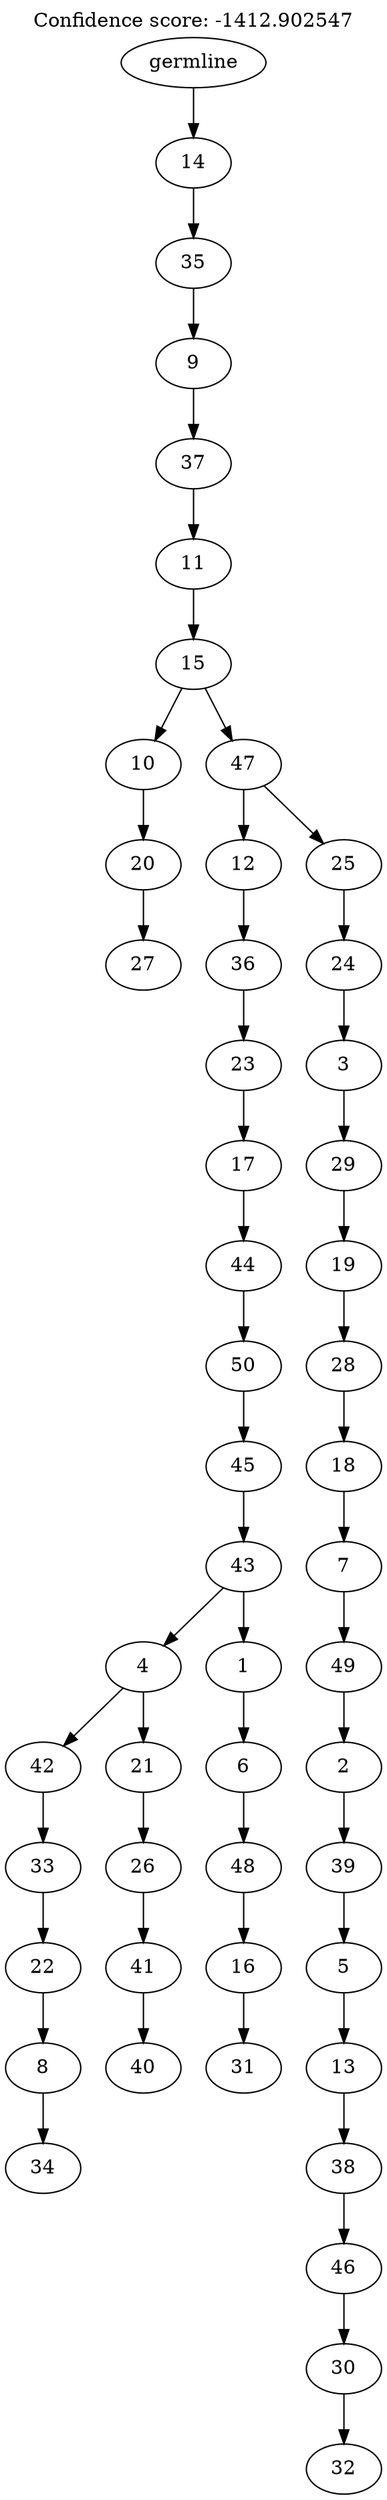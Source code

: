 digraph g {
	"49" -> "50";
	"50" [label="27"];
	"48" -> "49";
	"49" [label="20"];
	"46" -> "47";
	"47" [label="34"];
	"45" -> "46";
	"46" [label="8"];
	"44" -> "45";
	"45" [label="22"];
	"43" -> "44";
	"44" [label="33"];
	"41" -> "42";
	"42" [label="40"];
	"40" -> "41";
	"41" [label="41"];
	"39" -> "40";
	"40" [label="26"];
	"38" -> "39";
	"39" [label="21"];
	"38" -> "43";
	"43" [label="42"];
	"36" -> "37";
	"37" [label="31"];
	"35" -> "36";
	"36" [label="16"];
	"34" -> "35";
	"35" [label="48"];
	"33" -> "34";
	"34" [label="6"];
	"32" -> "33";
	"33" [label="1"];
	"32" -> "38";
	"38" [label="4"];
	"31" -> "32";
	"32" [label="43"];
	"30" -> "31";
	"31" [label="45"];
	"29" -> "30";
	"30" [label="50"];
	"28" -> "29";
	"29" [label="44"];
	"27" -> "28";
	"28" [label="17"];
	"26" -> "27";
	"27" [label="23"];
	"25" -> "26";
	"26" [label="36"];
	"23" -> "24";
	"24" [label="32"];
	"22" -> "23";
	"23" [label="30"];
	"21" -> "22";
	"22" [label="46"];
	"20" -> "21";
	"21" [label="38"];
	"19" -> "20";
	"20" [label="13"];
	"18" -> "19";
	"19" [label="5"];
	"17" -> "18";
	"18" [label="39"];
	"16" -> "17";
	"17" [label="2"];
	"15" -> "16";
	"16" [label="49"];
	"14" -> "15";
	"15" [label="7"];
	"13" -> "14";
	"14" [label="18"];
	"12" -> "13";
	"13" [label="28"];
	"11" -> "12";
	"12" [label="19"];
	"10" -> "11";
	"11" [label="29"];
	"9" -> "10";
	"10" [label="3"];
	"8" -> "9";
	"9" [label="24"];
	"7" -> "8";
	"8" [label="25"];
	"7" -> "25";
	"25" [label="12"];
	"6" -> "7";
	"7" [label="47"];
	"6" -> "48";
	"48" [label="10"];
	"5" -> "6";
	"6" [label="15"];
	"4" -> "5";
	"5" [label="11"];
	"3" -> "4";
	"4" [label="37"];
	"2" -> "3";
	"3" [label="9"];
	"1" -> "2";
	"2" [label="35"];
	"0" -> "1";
	"1" [label="14"];
	"0" [label="germline"];
	labelloc="t";
	label="Confidence score: -1412.902547";
}
